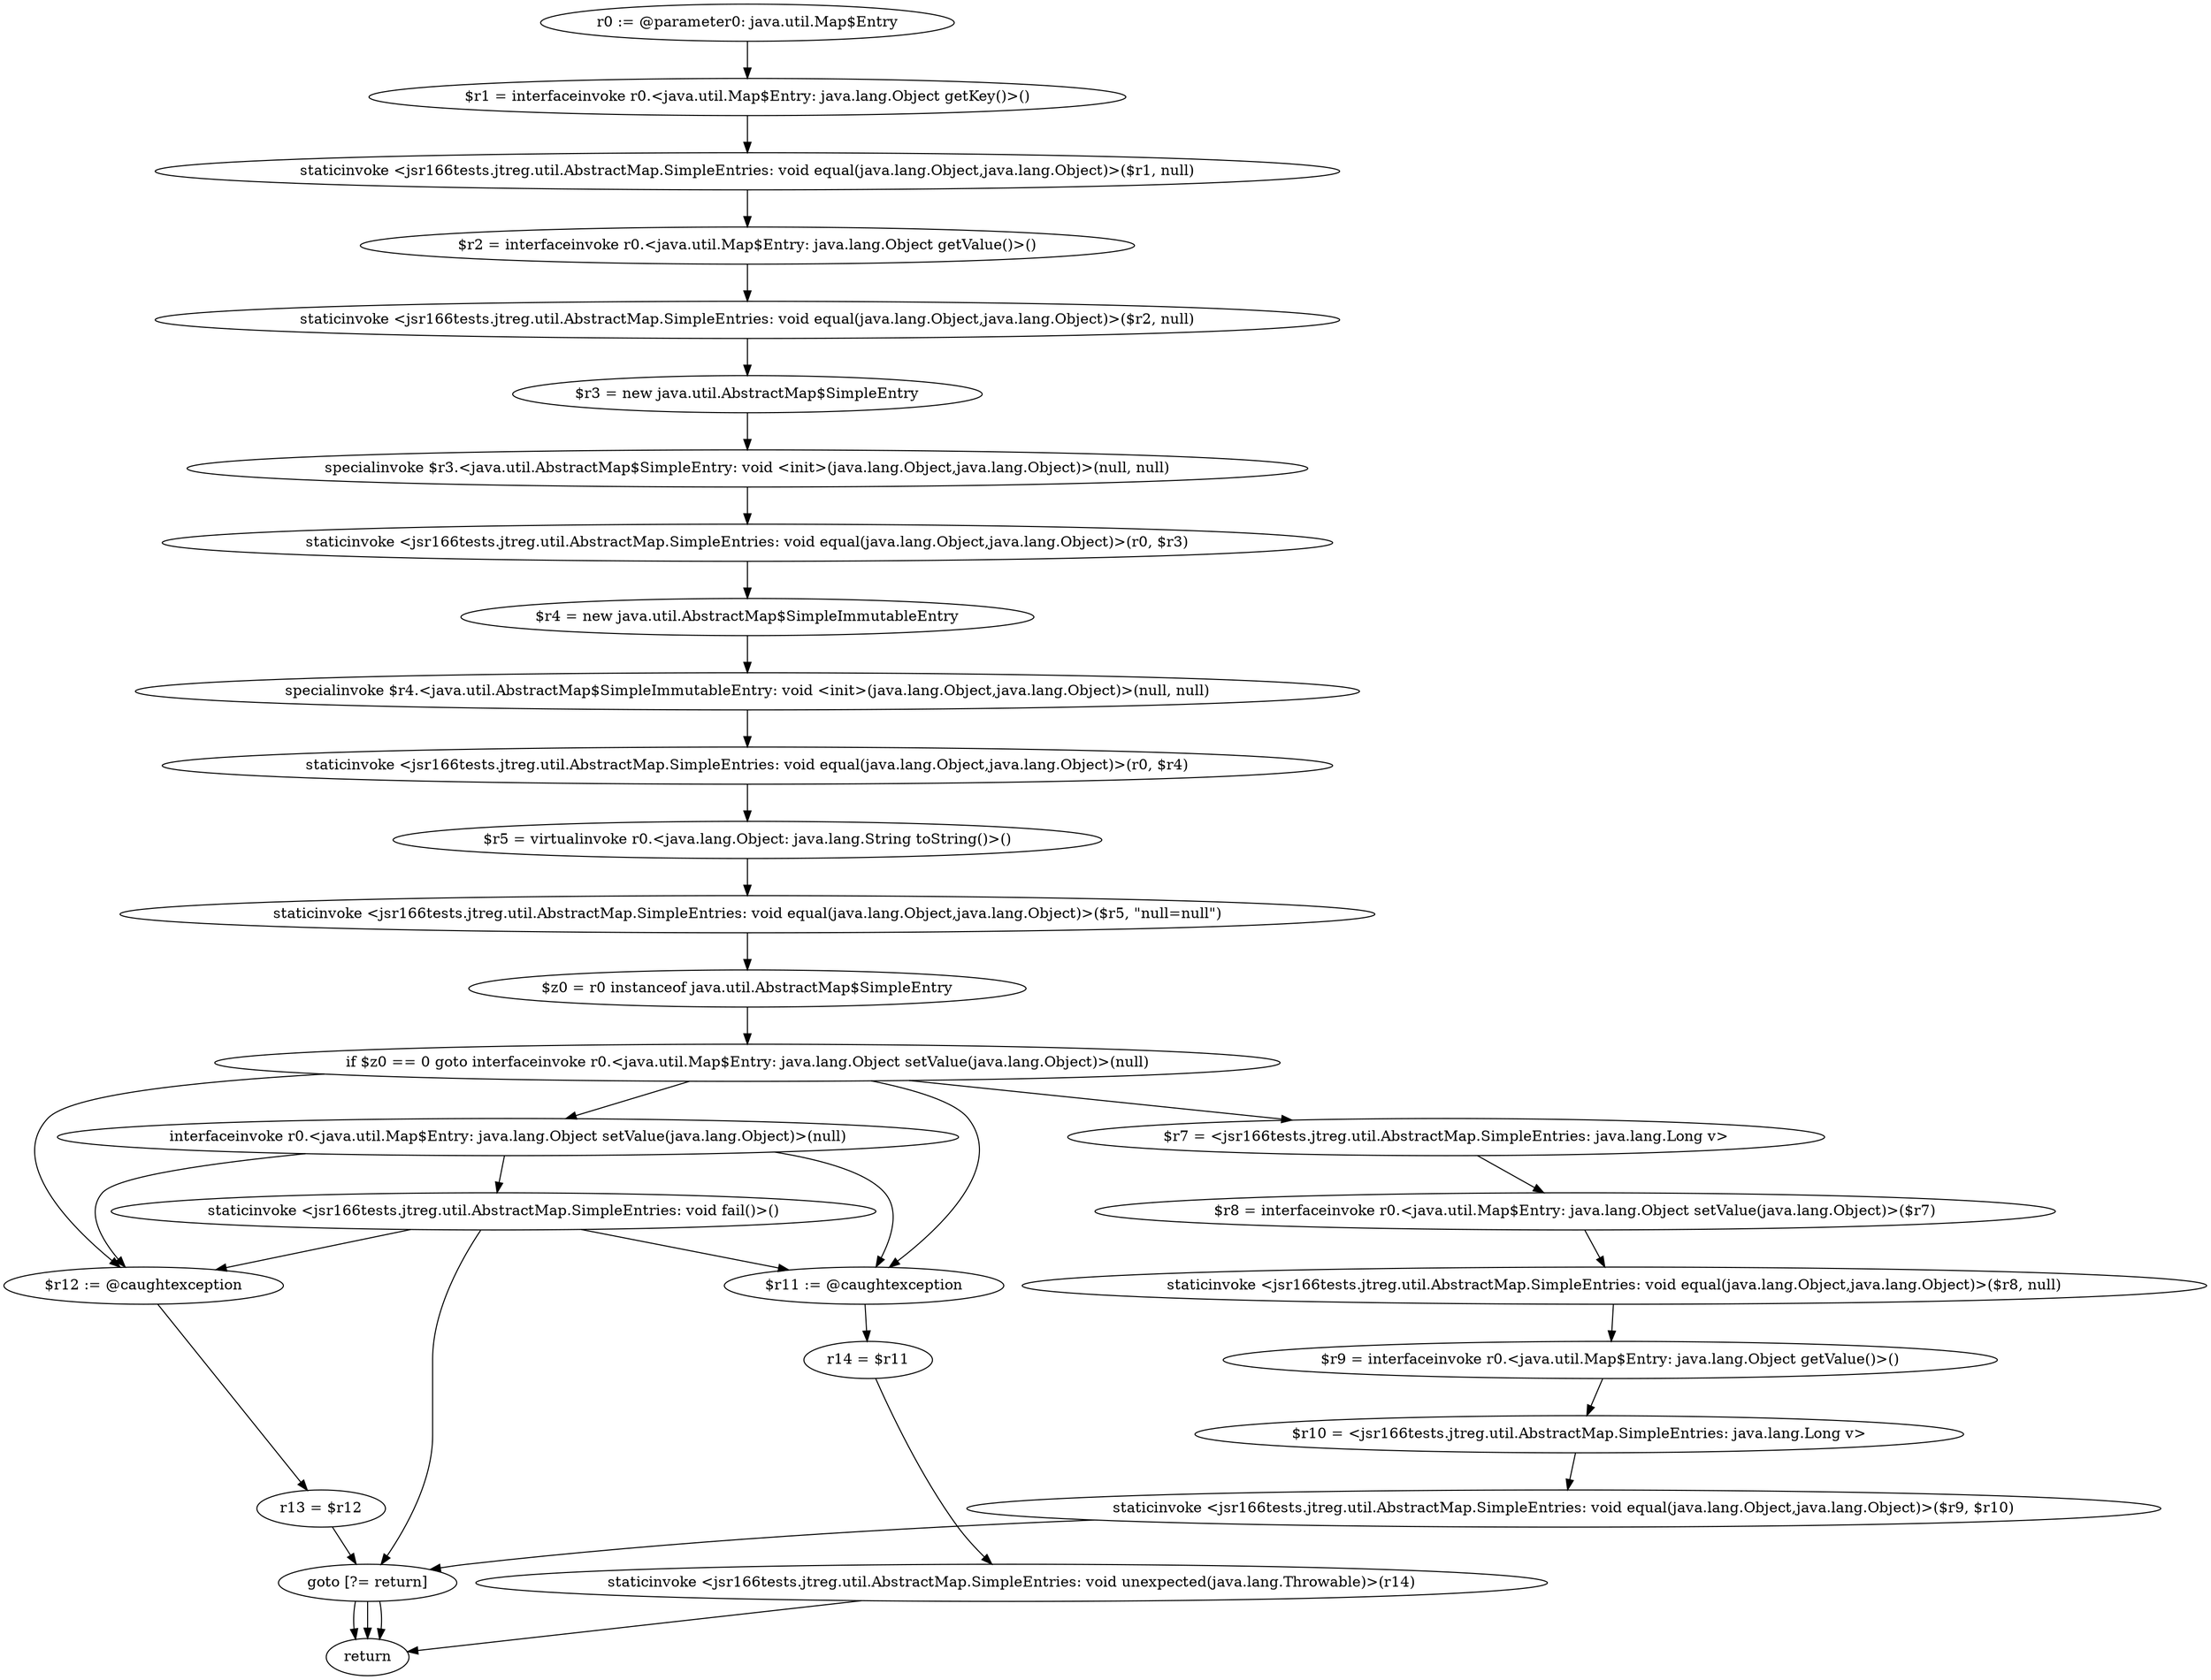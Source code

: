 digraph "unitGraph" {
    "r0 := @parameter0: java.util.Map$Entry"
    "$r1 = interfaceinvoke r0.<java.util.Map$Entry: java.lang.Object getKey()>()"
    "staticinvoke <jsr166tests.jtreg.util.AbstractMap.SimpleEntries: void equal(java.lang.Object,java.lang.Object)>($r1, null)"
    "$r2 = interfaceinvoke r0.<java.util.Map$Entry: java.lang.Object getValue()>()"
    "staticinvoke <jsr166tests.jtreg.util.AbstractMap.SimpleEntries: void equal(java.lang.Object,java.lang.Object)>($r2, null)"
    "$r3 = new java.util.AbstractMap$SimpleEntry"
    "specialinvoke $r3.<java.util.AbstractMap$SimpleEntry: void <init>(java.lang.Object,java.lang.Object)>(null, null)"
    "staticinvoke <jsr166tests.jtreg.util.AbstractMap.SimpleEntries: void equal(java.lang.Object,java.lang.Object)>(r0, $r3)"
    "$r4 = new java.util.AbstractMap$SimpleImmutableEntry"
    "specialinvoke $r4.<java.util.AbstractMap$SimpleImmutableEntry: void <init>(java.lang.Object,java.lang.Object)>(null, null)"
    "staticinvoke <jsr166tests.jtreg.util.AbstractMap.SimpleEntries: void equal(java.lang.Object,java.lang.Object)>(r0, $r4)"
    "$r5 = virtualinvoke r0.<java.lang.Object: java.lang.String toString()>()"
    "staticinvoke <jsr166tests.jtreg.util.AbstractMap.SimpleEntries: void equal(java.lang.Object,java.lang.Object)>($r5, \"null=null\")"
    "$z0 = r0 instanceof java.util.AbstractMap$SimpleEntry"
    "if $z0 == 0 goto interfaceinvoke r0.<java.util.Map$Entry: java.lang.Object setValue(java.lang.Object)>(null)"
    "$r7 = <jsr166tests.jtreg.util.AbstractMap.SimpleEntries: java.lang.Long v>"
    "$r8 = interfaceinvoke r0.<java.util.Map$Entry: java.lang.Object setValue(java.lang.Object)>($r7)"
    "staticinvoke <jsr166tests.jtreg.util.AbstractMap.SimpleEntries: void equal(java.lang.Object,java.lang.Object)>($r8, null)"
    "$r9 = interfaceinvoke r0.<java.util.Map$Entry: java.lang.Object getValue()>()"
    "$r10 = <jsr166tests.jtreg.util.AbstractMap.SimpleEntries: java.lang.Long v>"
    "staticinvoke <jsr166tests.jtreg.util.AbstractMap.SimpleEntries: void equal(java.lang.Object,java.lang.Object)>($r9, $r10)"
    "goto [?= return]"
    "interfaceinvoke r0.<java.util.Map$Entry: java.lang.Object setValue(java.lang.Object)>(null)"
    "staticinvoke <jsr166tests.jtreg.util.AbstractMap.SimpleEntries: void fail()>()"
    "$r12 := @caughtexception"
    "r13 = $r12"
    "$r11 := @caughtexception"
    "r14 = $r11"
    "staticinvoke <jsr166tests.jtreg.util.AbstractMap.SimpleEntries: void unexpected(java.lang.Throwable)>(r14)"
    "return"
    "r0 := @parameter0: java.util.Map$Entry"->"$r1 = interfaceinvoke r0.<java.util.Map$Entry: java.lang.Object getKey()>()";
    "$r1 = interfaceinvoke r0.<java.util.Map$Entry: java.lang.Object getKey()>()"->"staticinvoke <jsr166tests.jtreg.util.AbstractMap.SimpleEntries: void equal(java.lang.Object,java.lang.Object)>($r1, null)";
    "staticinvoke <jsr166tests.jtreg.util.AbstractMap.SimpleEntries: void equal(java.lang.Object,java.lang.Object)>($r1, null)"->"$r2 = interfaceinvoke r0.<java.util.Map$Entry: java.lang.Object getValue()>()";
    "$r2 = interfaceinvoke r0.<java.util.Map$Entry: java.lang.Object getValue()>()"->"staticinvoke <jsr166tests.jtreg.util.AbstractMap.SimpleEntries: void equal(java.lang.Object,java.lang.Object)>($r2, null)";
    "staticinvoke <jsr166tests.jtreg.util.AbstractMap.SimpleEntries: void equal(java.lang.Object,java.lang.Object)>($r2, null)"->"$r3 = new java.util.AbstractMap$SimpleEntry";
    "$r3 = new java.util.AbstractMap$SimpleEntry"->"specialinvoke $r3.<java.util.AbstractMap$SimpleEntry: void <init>(java.lang.Object,java.lang.Object)>(null, null)";
    "specialinvoke $r3.<java.util.AbstractMap$SimpleEntry: void <init>(java.lang.Object,java.lang.Object)>(null, null)"->"staticinvoke <jsr166tests.jtreg.util.AbstractMap.SimpleEntries: void equal(java.lang.Object,java.lang.Object)>(r0, $r3)";
    "staticinvoke <jsr166tests.jtreg.util.AbstractMap.SimpleEntries: void equal(java.lang.Object,java.lang.Object)>(r0, $r3)"->"$r4 = new java.util.AbstractMap$SimpleImmutableEntry";
    "$r4 = new java.util.AbstractMap$SimpleImmutableEntry"->"specialinvoke $r4.<java.util.AbstractMap$SimpleImmutableEntry: void <init>(java.lang.Object,java.lang.Object)>(null, null)";
    "specialinvoke $r4.<java.util.AbstractMap$SimpleImmutableEntry: void <init>(java.lang.Object,java.lang.Object)>(null, null)"->"staticinvoke <jsr166tests.jtreg.util.AbstractMap.SimpleEntries: void equal(java.lang.Object,java.lang.Object)>(r0, $r4)";
    "staticinvoke <jsr166tests.jtreg.util.AbstractMap.SimpleEntries: void equal(java.lang.Object,java.lang.Object)>(r0, $r4)"->"$r5 = virtualinvoke r0.<java.lang.Object: java.lang.String toString()>()";
    "$r5 = virtualinvoke r0.<java.lang.Object: java.lang.String toString()>()"->"staticinvoke <jsr166tests.jtreg.util.AbstractMap.SimpleEntries: void equal(java.lang.Object,java.lang.Object)>($r5, \"null=null\")";
    "staticinvoke <jsr166tests.jtreg.util.AbstractMap.SimpleEntries: void equal(java.lang.Object,java.lang.Object)>($r5, \"null=null\")"->"$z0 = r0 instanceof java.util.AbstractMap$SimpleEntry";
    "$z0 = r0 instanceof java.util.AbstractMap$SimpleEntry"->"if $z0 == 0 goto interfaceinvoke r0.<java.util.Map$Entry: java.lang.Object setValue(java.lang.Object)>(null)";
    "if $z0 == 0 goto interfaceinvoke r0.<java.util.Map$Entry: java.lang.Object setValue(java.lang.Object)>(null)"->"$r7 = <jsr166tests.jtreg.util.AbstractMap.SimpleEntries: java.lang.Long v>";
    "if $z0 == 0 goto interfaceinvoke r0.<java.util.Map$Entry: java.lang.Object setValue(java.lang.Object)>(null)"->"interfaceinvoke r0.<java.util.Map$Entry: java.lang.Object setValue(java.lang.Object)>(null)";
    "if $z0 == 0 goto interfaceinvoke r0.<java.util.Map$Entry: java.lang.Object setValue(java.lang.Object)>(null)"->"$r12 := @caughtexception";
    "if $z0 == 0 goto interfaceinvoke r0.<java.util.Map$Entry: java.lang.Object setValue(java.lang.Object)>(null)"->"$r11 := @caughtexception";
    "$r7 = <jsr166tests.jtreg.util.AbstractMap.SimpleEntries: java.lang.Long v>"->"$r8 = interfaceinvoke r0.<java.util.Map$Entry: java.lang.Object setValue(java.lang.Object)>($r7)";
    "$r8 = interfaceinvoke r0.<java.util.Map$Entry: java.lang.Object setValue(java.lang.Object)>($r7)"->"staticinvoke <jsr166tests.jtreg.util.AbstractMap.SimpleEntries: void equal(java.lang.Object,java.lang.Object)>($r8, null)";
    "staticinvoke <jsr166tests.jtreg.util.AbstractMap.SimpleEntries: void equal(java.lang.Object,java.lang.Object)>($r8, null)"->"$r9 = interfaceinvoke r0.<java.util.Map$Entry: java.lang.Object getValue()>()";
    "$r9 = interfaceinvoke r0.<java.util.Map$Entry: java.lang.Object getValue()>()"->"$r10 = <jsr166tests.jtreg.util.AbstractMap.SimpleEntries: java.lang.Long v>";
    "$r10 = <jsr166tests.jtreg.util.AbstractMap.SimpleEntries: java.lang.Long v>"->"staticinvoke <jsr166tests.jtreg.util.AbstractMap.SimpleEntries: void equal(java.lang.Object,java.lang.Object)>($r9, $r10)";
    "staticinvoke <jsr166tests.jtreg.util.AbstractMap.SimpleEntries: void equal(java.lang.Object,java.lang.Object)>($r9, $r10)"->"goto [?= return]";
    "goto [?= return]"->"return";
    "interfaceinvoke r0.<java.util.Map$Entry: java.lang.Object setValue(java.lang.Object)>(null)"->"$r12 := @caughtexception";
    "interfaceinvoke r0.<java.util.Map$Entry: java.lang.Object setValue(java.lang.Object)>(null)"->"$r11 := @caughtexception";
    "interfaceinvoke r0.<java.util.Map$Entry: java.lang.Object setValue(java.lang.Object)>(null)"->"staticinvoke <jsr166tests.jtreg.util.AbstractMap.SimpleEntries: void fail()>()";
    "staticinvoke <jsr166tests.jtreg.util.AbstractMap.SimpleEntries: void fail()>()"->"$r12 := @caughtexception";
    "staticinvoke <jsr166tests.jtreg.util.AbstractMap.SimpleEntries: void fail()>()"->"$r11 := @caughtexception";
    "staticinvoke <jsr166tests.jtreg.util.AbstractMap.SimpleEntries: void fail()>()"->"goto [?= return]";
    "goto [?= return]"->"return";
    "$r12 := @caughtexception"->"r13 = $r12";
    "r13 = $r12"->"goto [?= return]";
    "goto [?= return]"->"return";
    "$r11 := @caughtexception"->"r14 = $r11";
    "r14 = $r11"->"staticinvoke <jsr166tests.jtreg.util.AbstractMap.SimpleEntries: void unexpected(java.lang.Throwable)>(r14)";
    "staticinvoke <jsr166tests.jtreg.util.AbstractMap.SimpleEntries: void unexpected(java.lang.Throwable)>(r14)"->"return";
}
